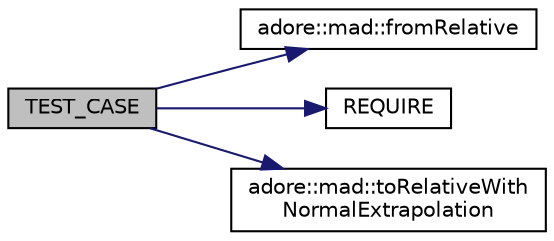digraph "TEST_CASE"
{
 // LATEX_PDF_SIZE
  edge [fontname="Helvetica",fontsize="10",labelfontname="Helvetica",labelfontsize="10"];
  node [fontname="Helvetica",fontsize="10",shape=record];
  rankdir="LR";
  Node1 [label="TEST_CASE",height=0.2,width=0.4,color="black", fillcolor="grey75", style="filled", fontcolor="black",tooltip=" "];
  Node1 -> Node2 [color="midnightblue",fontsize="10",style="solid",fontname="Helvetica"];
  Node2 [label="adore::mad::fromRelative",height=0.2,width=0.4,color="black", fillcolor="white", style="filled",URL="$namespaceadore_1_1mad.html#af94af4a69ee6bebfb81f9dd81f99d307",tooltip="Transform from relative coordinates to Euclidean coordinates."];
  Node1 -> Node3 [color="midnightblue",fontsize="10",style="solid",fontname="Helvetica"];
  Node3 [label="REQUIRE",height=0.2,width=0.4,color="black", fillcolor="white", style="filled",URL="$test__lpiecewiseconst_8cpp.html#a896996220e0b1a182667751c424e1bd9",tooltip=" "];
  Node1 -> Node4 [color="midnightblue",fontsize="10",style="solid",fontname="Helvetica"];
  Node4 [label="adore::mad::toRelativeWith\lNormalExtrapolation",height=0.2,width=0.4,color="black", fillcolor="white", style="filled",URL="$namespaceadore_1_1mad.html#aa1564df2fc7ee50aa41f61a67be1760c",tooltip="Transformation from Euclidean coordinate system to a relative coordinate system represented by linear..."];
}
